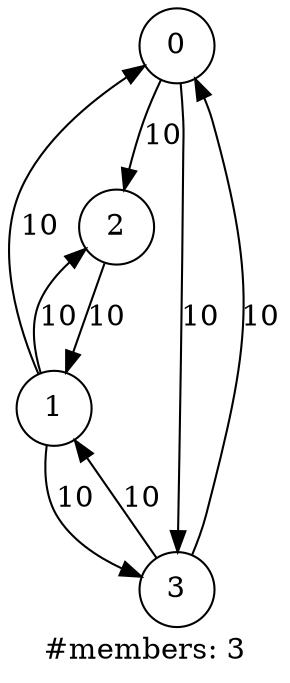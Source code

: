 digraph CommNet_1
{
    label = "#members: 3"
    node [color=black, shape=circle]
    rank="same"

    mem0 [label="0", id="0"]
    mem1 [label="1", id="1"]
    mem2 [label="2", id="2"]
    mem3 [label="3", id="3"]

    mem0 ->mem2 [label="10", freq="10"]
    mem0 ->mem3 [label="10", freq="10"]
    mem1 ->mem0 [label="10", freq="10"]
    mem1 ->mem2 [label="10", freq="10"]
    mem1 ->mem3 [label="10", freq="10"]
    mem2 ->mem1 [label="10", freq="10"]
    mem3 ->mem0 [label="10", freq="10"]
    mem3 ->mem1 [label="10", freq="10"]
}
